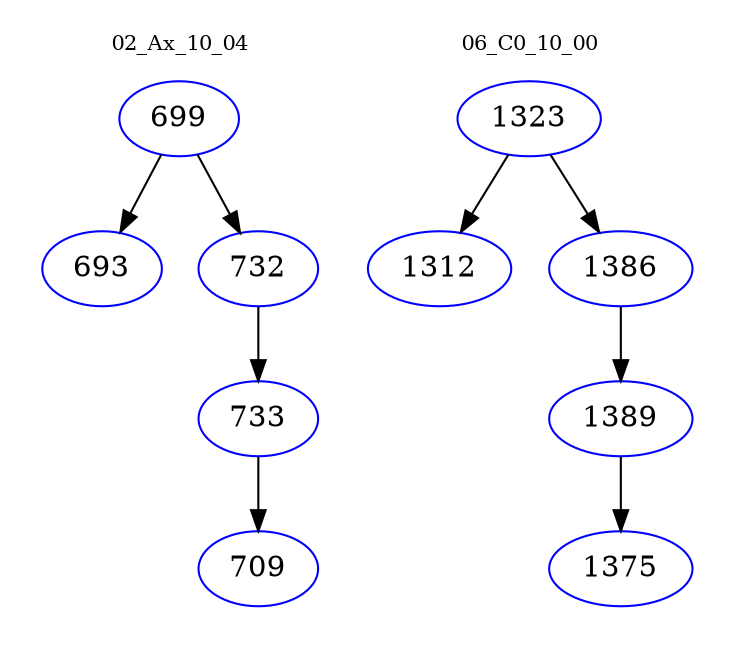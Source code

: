 digraph{
subgraph cluster_0 {
color = white
label = "02_Ax_10_04";
fontsize=10;
T0_699 [label="699", color="blue"]
T0_699 -> T0_693 [color="black"]
T0_693 [label="693", color="blue"]
T0_699 -> T0_732 [color="black"]
T0_732 [label="732", color="blue"]
T0_732 -> T0_733 [color="black"]
T0_733 [label="733", color="blue"]
T0_733 -> T0_709 [color="black"]
T0_709 [label="709", color="blue"]
}
subgraph cluster_1 {
color = white
label = "06_C0_10_00";
fontsize=10;
T1_1323 [label="1323", color="blue"]
T1_1323 -> T1_1312 [color="black"]
T1_1312 [label="1312", color="blue"]
T1_1323 -> T1_1386 [color="black"]
T1_1386 [label="1386", color="blue"]
T1_1386 -> T1_1389 [color="black"]
T1_1389 [label="1389", color="blue"]
T1_1389 -> T1_1375 [color="black"]
T1_1375 [label="1375", color="blue"]
}
}
